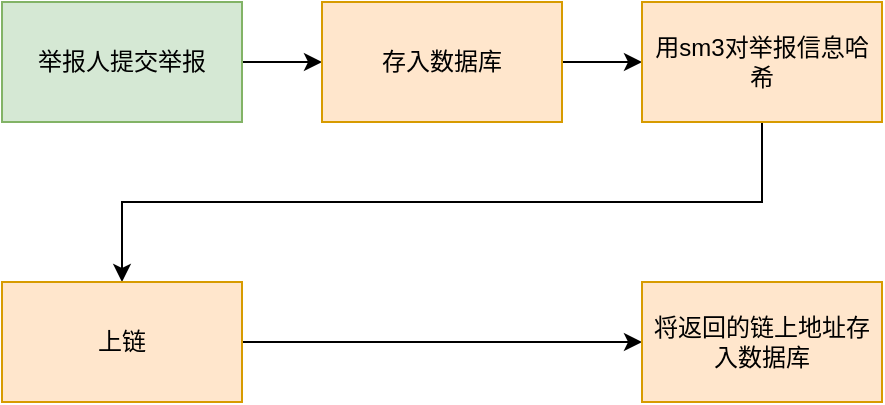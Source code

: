 <mxfile version="18.1.2" type="device"><diagram id="kcxVZ2fWD2scv6SaLcYg" name="Page-1"><mxGraphModel dx="1038" dy="547" grid="1" gridSize="10" guides="1" tooltips="1" connect="1" arrows="1" fold="1" page="1" pageScale="1" pageWidth="827" pageHeight="1169" math="0" shadow="0"><root><mxCell id="0"/><mxCell id="1" parent="0"/><mxCell id="B_cK59cCrCgVzobrAgZb-6" value="" style="edgeStyle=orthogonalEdgeStyle;rounded=0;orthogonalLoop=1;jettySize=auto;html=1;" parent="1" source="B_cK59cCrCgVzobrAgZb-1" target="B_cK59cCrCgVzobrAgZb-2" edge="1"><mxGeometry relative="1" as="geometry"/></mxCell><mxCell id="B_cK59cCrCgVzobrAgZb-1" value="举报人提交举报" style="rounded=0;whiteSpace=wrap;html=1;fillColor=#d5e8d4;strokeColor=#82b366;" parent="1" vertex="1"><mxGeometry x="40" y="140" width="120" height="60" as="geometry"/></mxCell><mxCell id="B_cK59cCrCgVzobrAgZb-7" value="" style="edgeStyle=orthogonalEdgeStyle;rounded=0;orthogonalLoop=1;jettySize=auto;html=1;" parent="1" source="B_cK59cCrCgVzobrAgZb-2" target="B_cK59cCrCgVzobrAgZb-3" edge="1"><mxGeometry relative="1" as="geometry"/></mxCell><mxCell id="B_cK59cCrCgVzobrAgZb-2" value="存入数据库" style="rounded=0;whiteSpace=wrap;html=1;fillColor=#ffe6cc;strokeColor=#d79b00;" parent="1" vertex="1"><mxGeometry x="200" y="140" width="120" height="60" as="geometry"/></mxCell><mxCell id="2z-OW8IfRL8KO_Ck7tLQ-2" style="edgeStyle=orthogonalEdgeStyle;rounded=0;orthogonalLoop=1;jettySize=auto;html=1;entryX=0.5;entryY=0;entryDx=0;entryDy=0;" edge="1" parent="1" source="B_cK59cCrCgVzobrAgZb-3" target="B_cK59cCrCgVzobrAgZb-4"><mxGeometry relative="1" as="geometry"><Array as="points"><mxPoint x="420" y="240"/><mxPoint x="100" y="240"/></Array></mxGeometry></mxCell><mxCell id="B_cK59cCrCgVzobrAgZb-3" value="用sm3对举报信息哈希" style="rounded=0;whiteSpace=wrap;html=1;fillColor=#ffe6cc;strokeColor=#d79b00;" parent="1" vertex="1"><mxGeometry x="360" y="140" width="120" height="60" as="geometry"/></mxCell><mxCell id="B_cK59cCrCgVzobrAgZb-9" value="" style="edgeStyle=orthogonalEdgeStyle;rounded=0;orthogonalLoop=1;jettySize=auto;html=1;entryX=0;entryY=0.5;entryDx=0;entryDy=0;" parent="1" source="B_cK59cCrCgVzobrAgZb-4" target="B_cK59cCrCgVzobrAgZb-5" edge="1"><mxGeometry relative="1" as="geometry"/></mxCell><mxCell id="B_cK59cCrCgVzobrAgZb-4" value="上链" style="rounded=0;whiteSpace=wrap;html=1;fillColor=#ffe6cc;strokeColor=#d79b00;" parent="1" vertex="1"><mxGeometry x="40" y="280" width="120" height="60" as="geometry"/></mxCell><mxCell id="B_cK59cCrCgVzobrAgZb-5" value="将返回的链上地址存入数据库" style="rounded=0;whiteSpace=wrap;html=1;fillColor=#ffe6cc;strokeColor=#d79b00;" parent="1" vertex="1"><mxGeometry x="360" y="280" width="120" height="60" as="geometry"/></mxCell></root></mxGraphModel></diagram></mxfile>